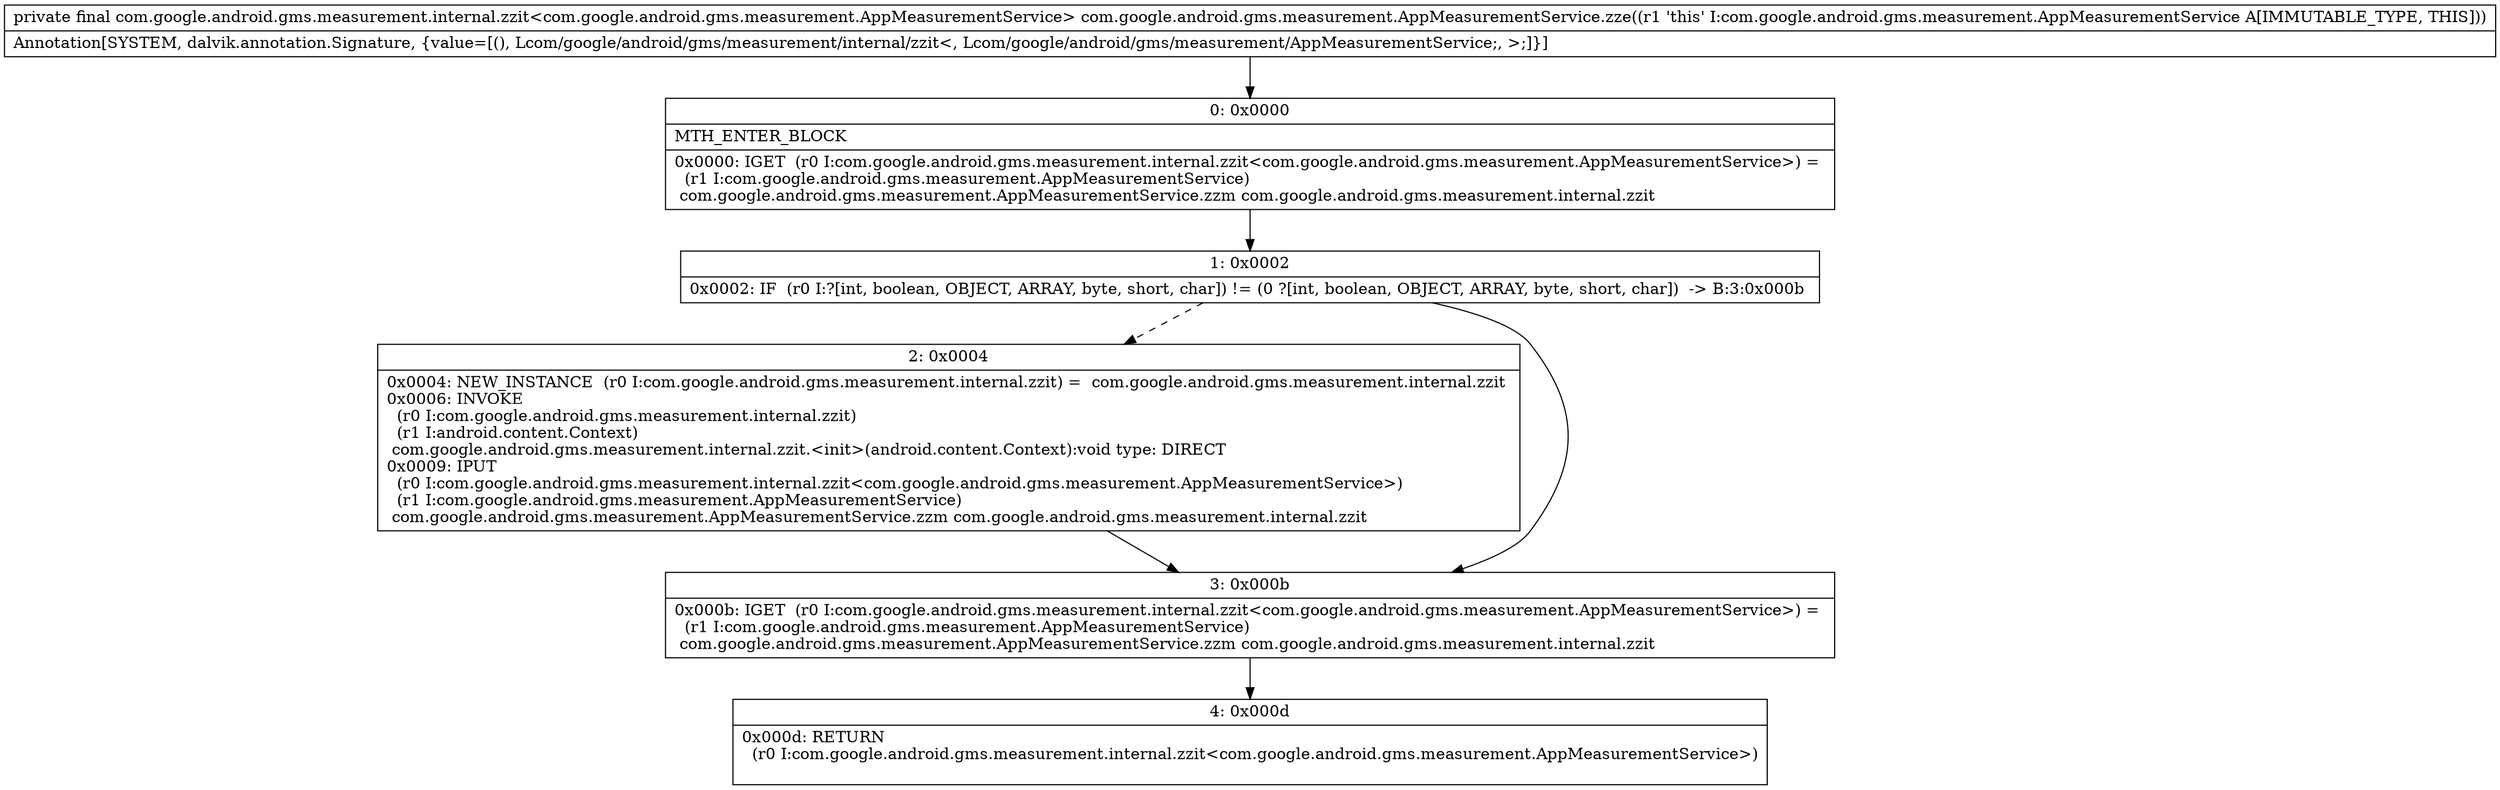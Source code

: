 digraph "CFG forcom.google.android.gms.measurement.AppMeasurementService.zze()Lcom\/google\/android\/gms\/measurement\/internal\/zzit;" {
Node_0 [shape=record,label="{0\:\ 0x0000|MTH_ENTER_BLOCK\l|0x0000: IGET  (r0 I:com.google.android.gms.measurement.internal.zzit\<com.google.android.gms.measurement.AppMeasurementService\>) = \l  (r1 I:com.google.android.gms.measurement.AppMeasurementService)\l com.google.android.gms.measurement.AppMeasurementService.zzm com.google.android.gms.measurement.internal.zzit \l}"];
Node_1 [shape=record,label="{1\:\ 0x0002|0x0002: IF  (r0 I:?[int, boolean, OBJECT, ARRAY, byte, short, char]) != (0 ?[int, boolean, OBJECT, ARRAY, byte, short, char])  \-\> B:3:0x000b \l}"];
Node_2 [shape=record,label="{2\:\ 0x0004|0x0004: NEW_INSTANCE  (r0 I:com.google.android.gms.measurement.internal.zzit) =  com.google.android.gms.measurement.internal.zzit \l0x0006: INVOKE  \l  (r0 I:com.google.android.gms.measurement.internal.zzit)\l  (r1 I:android.content.Context)\l com.google.android.gms.measurement.internal.zzit.\<init\>(android.content.Context):void type: DIRECT \l0x0009: IPUT  \l  (r0 I:com.google.android.gms.measurement.internal.zzit\<com.google.android.gms.measurement.AppMeasurementService\>)\l  (r1 I:com.google.android.gms.measurement.AppMeasurementService)\l com.google.android.gms.measurement.AppMeasurementService.zzm com.google.android.gms.measurement.internal.zzit \l}"];
Node_3 [shape=record,label="{3\:\ 0x000b|0x000b: IGET  (r0 I:com.google.android.gms.measurement.internal.zzit\<com.google.android.gms.measurement.AppMeasurementService\>) = \l  (r1 I:com.google.android.gms.measurement.AppMeasurementService)\l com.google.android.gms.measurement.AppMeasurementService.zzm com.google.android.gms.measurement.internal.zzit \l}"];
Node_4 [shape=record,label="{4\:\ 0x000d|0x000d: RETURN  \l  (r0 I:com.google.android.gms.measurement.internal.zzit\<com.google.android.gms.measurement.AppMeasurementService\>)\l \l}"];
MethodNode[shape=record,label="{private final com.google.android.gms.measurement.internal.zzit\<com.google.android.gms.measurement.AppMeasurementService\> com.google.android.gms.measurement.AppMeasurementService.zze((r1 'this' I:com.google.android.gms.measurement.AppMeasurementService A[IMMUTABLE_TYPE, THIS]))  | Annotation[SYSTEM, dalvik.annotation.Signature, \{value=[(), Lcom\/google\/android\/gms\/measurement\/internal\/zzit\<, Lcom\/google\/android\/gms\/measurement\/AppMeasurementService;, \>;]\}]\l}"];
MethodNode -> Node_0;
Node_0 -> Node_1;
Node_1 -> Node_2[style=dashed];
Node_1 -> Node_3;
Node_2 -> Node_3;
Node_3 -> Node_4;
}


